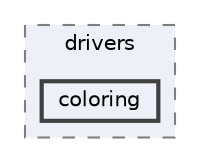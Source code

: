 digraph "coloring"
{
 // LATEX_PDF_SIZE
  bgcolor="transparent";
  edge [fontname=Helvetica,fontsize=10,labelfontname=Helvetica,labelfontsize=10];
  node [fontname=Helvetica,fontsize=10,shape=box,height=0.2,width=0.4];
  compound=true
  subgraph clusterdir_4fe5cf12322eb0f9892753dc20f1484c {
    graph [ bgcolor="#edf0f7", pencolor="grey50", label="drivers", fontname=Helvetica,fontsize=10 style="filled,dashed", URL="dir_4fe5cf12322eb0f9892753dc20f1484c.html",tooltip=""]
  dir_ec0dabbf516e7a02fc3c7710dd331cbd [label="coloring", fillcolor="#edf0f7", color="grey25", style="filled,bold", URL="dir_ec0dabbf516e7a02fc3c7710dd331cbd.html",tooltip=""];
  }
}
